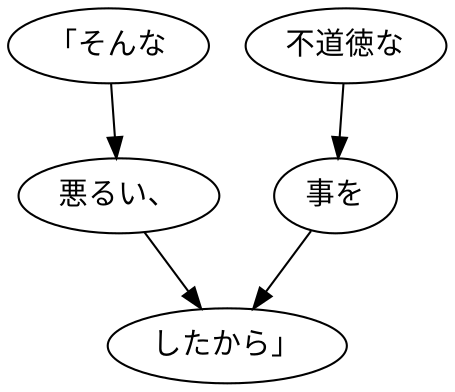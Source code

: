 digraph graph7559 {
	node0 [label="「そんな"];
	node1 [label="悪るい、"];
	node2 [label="不道徳な"];
	node3 [label="事を"];
	node4 [label="したから」"];
	node0 -> node1;
	node1 -> node4;
	node2 -> node3;
	node3 -> node4;
}
